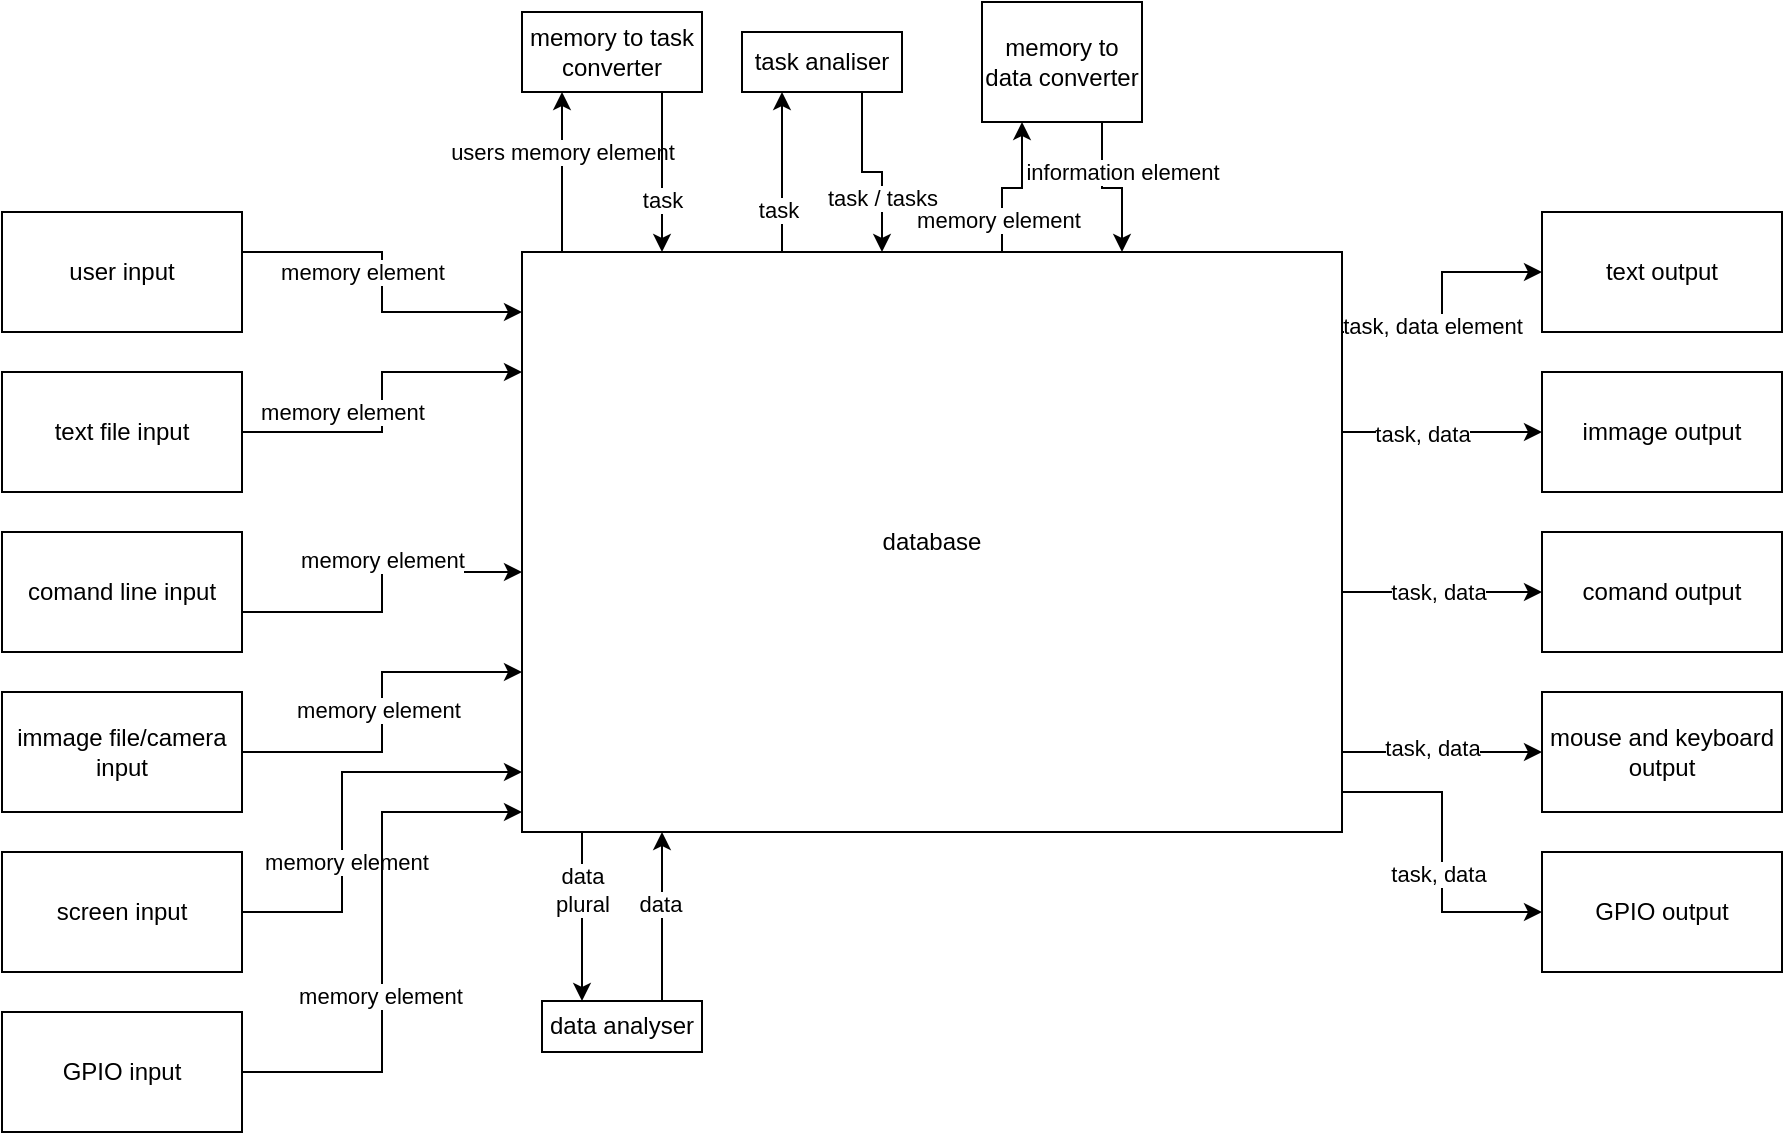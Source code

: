 <mxfile version="24.5.2" type="github">
  <diagram name="Page-1" id="_X1YonpRgR9UE--a8njp">
    <mxGraphModel dx="1434" dy="947" grid="1" gridSize="10" guides="1" tooltips="1" connect="1" arrows="1" fold="1" page="1" pageScale="1" pageWidth="827" pageHeight="1169" math="0" shadow="0">
      <root>
        <mxCell id="0" />
        <mxCell id="1" parent="0" />
        <mxCell id="50gq6DKk5JqwjaWV128P-5" style="edgeStyle=orthogonalEdgeStyle;rounded=0;orthogonalLoop=1;jettySize=auto;html=1;" edge="1" parent="1" source="50gq6DKk5JqwjaWV128P-1" target="50gq6DKk5JqwjaWV128P-4">
          <mxGeometry relative="1" as="geometry">
            <Array as="points">
              <mxPoint x="290" y="180" />
              <mxPoint x="290" y="210" />
            </Array>
          </mxGeometry>
        </mxCell>
        <mxCell id="50gq6DKk5JqwjaWV128P-8" value="memory element" style="edgeLabel;html=1;align=center;verticalAlign=middle;resizable=0;points=[];" vertex="1" connectable="0" parent="50gq6DKk5JqwjaWV128P-5">
          <mxGeometry x="-0.54" y="1" relative="1" as="geometry">
            <mxPoint x="21" y="11" as="offset" />
          </mxGeometry>
        </mxCell>
        <mxCell id="50gq6DKk5JqwjaWV128P-1" value="user input" style="whiteSpace=wrap;html=1;" vertex="1" parent="1">
          <mxGeometry x="100" y="160" width="120" height="60" as="geometry" />
        </mxCell>
        <mxCell id="50gq6DKk5JqwjaWV128P-6" style="edgeStyle=orthogonalEdgeStyle;rounded=0;orthogonalLoop=1;jettySize=auto;html=1;" edge="1" parent="1" source="50gq6DKk5JqwjaWV128P-2" target="50gq6DKk5JqwjaWV128P-4">
          <mxGeometry relative="1" as="geometry">
            <Array as="points">
              <mxPoint x="290" y="270" />
              <mxPoint x="290" y="240" />
            </Array>
          </mxGeometry>
        </mxCell>
        <mxCell id="50gq6DKk5JqwjaWV128P-9" value="memory element" style="edgeLabel;html=1;align=center;verticalAlign=middle;resizable=0;points=[];" vertex="1" connectable="0" parent="50gq6DKk5JqwjaWV128P-6">
          <mxGeometry x="-0.624" y="1" relative="1" as="geometry">
            <mxPoint x="18" y="-9" as="offset" />
          </mxGeometry>
        </mxCell>
        <mxCell id="50gq6DKk5JqwjaWV128P-2" value="text file input" style="whiteSpace=wrap;html=1;" vertex="1" parent="1">
          <mxGeometry x="100" y="240" width="120" height="60" as="geometry" />
        </mxCell>
        <mxCell id="50gq6DKk5JqwjaWV128P-7" style="edgeStyle=orthogonalEdgeStyle;rounded=0;orthogonalLoop=1;jettySize=auto;html=1;" edge="1" parent="1" source="50gq6DKk5JqwjaWV128P-3" target="50gq6DKk5JqwjaWV128P-4">
          <mxGeometry relative="1" as="geometry">
            <Array as="points">
              <mxPoint x="290" y="360" />
              <mxPoint x="290" y="340" />
            </Array>
          </mxGeometry>
        </mxCell>
        <mxCell id="50gq6DKk5JqwjaWV128P-10" value="memory element" style="edgeLabel;html=1;align=center;verticalAlign=middle;resizable=0;points=[];" vertex="1" connectable="0" parent="50gq6DKk5JqwjaWV128P-7">
          <mxGeometry x="-0.133" y="4" relative="1" as="geometry">
            <mxPoint y="-22" as="offset" />
          </mxGeometry>
        </mxCell>
        <mxCell id="50gq6DKk5JqwjaWV128P-3" value="comand line input" style="whiteSpace=wrap;html=1;" vertex="1" parent="1">
          <mxGeometry x="100" y="320" width="120" height="60" as="geometry" />
        </mxCell>
        <mxCell id="50gq6DKk5JqwjaWV128P-19" style="edgeStyle=orthogonalEdgeStyle;rounded=0;orthogonalLoop=1;jettySize=auto;html=1;" edge="1" parent="1" source="50gq6DKk5JqwjaWV128P-4" target="50gq6DKk5JqwjaWV128P-16">
          <mxGeometry relative="1" as="geometry">
            <Array as="points">
              <mxPoint x="380" y="120" />
              <mxPoint x="380" y="120" />
            </Array>
          </mxGeometry>
        </mxCell>
        <mxCell id="50gq6DKk5JqwjaWV128P-20" value="users memory element" style="edgeLabel;html=1;align=center;verticalAlign=middle;resizable=0;points=[];" vertex="1" connectable="0" parent="50gq6DKk5JqwjaWV128P-19">
          <mxGeometry x="-0.5" y="-2" relative="1" as="geometry">
            <mxPoint x="-2" y="-30" as="offset" />
          </mxGeometry>
        </mxCell>
        <mxCell id="50gq6DKk5JqwjaWV128P-25" style="edgeStyle=orthogonalEdgeStyle;rounded=0;orthogonalLoop=1;jettySize=auto;html=1;" edge="1" parent="1" target="50gq6DKk5JqwjaWV128P-11">
          <mxGeometry relative="1" as="geometry">
            <mxPoint x="490" y="180" as="sourcePoint" />
            <Array as="points">
              <mxPoint x="490" y="160" />
              <mxPoint x="490" y="160" />
            </Array>
          </mxGeometry>
        </mxCell>
        <mxCell id="50gq6DKk5JqwjaWV128P-26" value="task" style="edgeLabel;html=1;align=center;verticalAlign=middle;resizable=0;points=[];" vertex="1" connectable="0" parent="50gq6DKk5JqwjaWV128P-25">
          <mxGeometry x="-0.475" y="2" relative="1" as="geometry">
            <mxPoint as="offset" />
          </mxGeometry>
        </mxCell>
        <mxCell id="50gq6DKk5JqwjaWV128P-34" style="edgeStyle=orthogonalEdgeStyle;rounded=0;orthogonalLoop=1;jettySize=auto;html=1;" edge="1" parent="1" source="50gq6DKk5JqwjaWV128P-4" target="50gq6DKk5JqwjaWV128P-33">
          <mxGeometry relative="1" as="geometry">
            <Array as="points">
              <mxPoint x="600" y="148" />
              <mxPoint x="610" y="148" />
            </Array>
          </mxGeometry>
        </mxCell>
        <mxCell id="50gq6DKk5JqwjaWV128P-35" value="memory element" style="edgeLabel;html=1;align=center;verticalAlign=middle;resizable=0;points=[];" vertex="1" connectable="0" parent="50gq6DKk5JqwjaWV128P-34">
          <mxGeometry x="-0.573" y="2" relative="1" as="geometry">
            <mxPoint as="offset" />
          </mxGeometry>
        </mxCell>
        <mxCell id="50gq6DKk5JqwjaWV128P-39" style="edgeStyle=orthogonalEdgeStyle;rounded=0;orthogonalLoop=1;jettySize=auto;html=1;entryX=0;entryY=0.5;entryDx=0;entryDy=0;" edge="1" parent="1" source="50gq6DKk5JqwjaWV128P-4" target="50gq6DKk5JqwjaWV128P-38">
          <mxGeometry relative="1" as="geometry">
            <Array as="points">
              <mxPoint x="820" y="220" />
              <mxPoint x="820" y="190" />
            </Array>
          </mxGeometry>
        </mxCell>
        <mxCell id="50gq6DKk5JqwjaWV128P-40" value="task, data element" style="edgeLabel;html=1;align=center;verticalAlign=middle;resizable=0;points=[];" vertex="1" connectable="0" parent="50gq6DKk5JqwjaWV128P-39">
          <mxGeometry x="-0.308" y="3" relative="1" as="geometry">
            <mxPoint as="offset" />
          </mxGeometry>
        </mxCell>
        <mxCell id="50gq6DKk5JqwjaWV128P-48" style="edgeStyle=orthogonalEdgeStyle;rounded=0;orthogonalLoop=1;jettySize=auto;html=1;entryX=0;entryY=0.5;entryDx=0;entryDy=0;" edge="1" parent="1" source="50gq6DKk5JqwjaWV128P-4" target="50gq6DKk5JqwjaWV128P-41">
          <mxGeometry relative="1" as="geometry">
            <Array as="points">
              <mxPoint x="790" y="270" />
              <mxPoint x="790" y="270" />
            </Array>
          </mxGeometry>
        </mxCell>
        <mxCell id="50gq6DKk5JqwjaWV128P-49" value="task, data" style="edgeLabel;html=1;align=center;verticalAlign=middle;resizable=0;points=[];" vertex="1" connectable="0" parent="50gq6DKk5JqwjaWV128P-48">
          <mxGeometry x="-0.2" y="-1" relative="1" as="geometry">
            <mxPoint as="offset" />
          </mxGeometry>
        </mxCell>
        <mxCell id="50gq6DKk5JqwjaWV128P-50" style="edgeStyle=orthogonalEdgeStyle;rounded=0;orthogonalLoop=1;jettySize=auto;html=1;" edge="1" parent="1" source="50gq6DKk5JqwjaWV128P-4" target="50gq6DKk5JqwjaWV128P-42">
          <mxGeometry relative="1" as="geometry">
            <Array as="points">
              <mxPoint x="800" y="350" />
              <mxPoint x="800" y="350" />
            </Array>
          </mxGeometry>
        </mxCell>
        <mxCell id="50gq6DKk5JqwjaWV128P-51" value="task, data" style="edgeLabel;html=1;align=center;verticalAlign=middle;resizable=0;points=[];" vertex="1" connectable="0" parent="50gq6DKk5JqwjaWV128P-50">
          <mxGeometry x="-0.04" relative="1" as="geometry">
            <mxPoint as="offset" />
          </mxGeometry>
        </mxCell>
        <mxCell id="50gq6DKk5JqwjaWV128P-52" style="edgeStyle=orthogonalEdgeStyle;rounded=0;orthogonalLoop=1;jettySize=auto;html=1;entryX=0;entryY=0.5;entryDx=0;entryDy=0;" edge="1" parent="1" source="50gq6DKk5JqwjaWV128P-4" target="50gq6DKk5JqwjaWV128P-43">
          <mxGeometry relative="1" as="geometry">
            <Array as="points">
              <mxPoint x="800" y="430" />
              <mxPoint x="800" y="430" />
            </Array>
          </mxGeometry>
        </mxCell>
        <mxCell id="50gq6DKk5JqwjaWV128P-53" value="task, data" style="edgeLabel;html=1;align=center;verticalAlign=middle;resizable=0;points=[];" vertex="1" connectable="0" parent="50gq6DKk5JqwjaWV128P-52">
          <mxGeometry x="-0.1" y="2" relative="1" as="geometry">
            <mxPoint as="offset" />
          </mxGeometry>
        </mxCell>
        <mxCell id="50gq6DKk5JqwjaWV128P-54" style="edgeStyle=orthogonalEdgeStyle;rounded=0;orthogonalLoop=1;jettySize=auto;html=1;entryX=0;entryY=0.5;entryDx=0;entryDy=0;" edge="1" parent="1" source="50gq6DKk5JqwjaWV128P-4" target="50gq6DKk5JqwjaWV128P-47">
          <mxGeometry relative="1" as="geometry">
            <Array as="points">
              <mxPoint x="820" y="450" />
              <mxPoint x="820" y="510" />
            </Array>
          </mxGeometry>
        </mxCell>
        <mxCell id="50gq6DKk5JqwjaWV128P-55" value="task, data" style="edgeLabel;html=1;align=center;verticalAlign=middle;resizable=0;points=[];" vertex="1" connectable="0" parent="50gq6DKk5JqwjaWV128P-54">
          <mxGeometry x="0.138" y="-2" relative="1" as="geometry">
            <mxPoint as="offset" />
          </mxGeometry>
        </mxCell>
        <mxCell id="50gq6DKk5JqwjaWV128P-57" style="edgeStyle=orthogonalEdgeStyle;rounded=0;orthogonalLoop=1;jettySize=auto;html=1;entryX=0.25;entryY=0;entryDx=0;entryDy=0;" edge="1" parent="1" source="50gq6DKk5JqwjaWV128P-4" target="50gq6DKk5JqwjaWV128P-56">
          <mxGeometry relative="1" as="geometry">
            <Array as="points">
              <mxPoint x="390" y="530" />
              <mxPoint x="390" y="530" />
            </Array>
          </mxGeometry>
        </mxCell>
        <mxCell id="50gq6DKk5JqwjaWV128P-58" value="data&lt;div&gt;plural&lt;/div&gt;" style="edgeLabel;html=1;align=center;verticalAlign=middle;resizable=0;points=[];" vertex="1" connectable="0" parent="50gq6DKk5JqwjaWV128P-57">
          <mxGeometry x="-0.323" y="2" relative="1" as="geometry">
            <mxPoint x="-2" as="offset" />
          </mxGeometry>
        </mxCell>
        <mxCell id="50gq6DKk5JqwjaWV128P-4" value="database" style="whiteSpace=wrap;html=1;" vertex="1" parent="1">
          <mxGeometry x="360" y="180" width="410" height="290" as="geometry" />
        </mxCell>
        <mxCell id="50gq6DKk5JqwjaWV128P-23" style="edgeStyle=orthogonalEdgeStyle;rounded=0;orthogonalLoop=1;jettySize=auto;html=1;exitX=0.5;exitY=1;exitDx=0;exitDy=0;" edge="1" parent="1" source="50gq6DKk5JqwjaWV128P-11">
          <mxGeometry relative="1" as="geometry">
            <mxPoint x="540" y="180" as="targetPoint" />
            <Array as="points">
              <mxPoint x="530" y="100" />
              <mxPoint x="530" y="140" />
              <mxPoint x="540" y="140" />
            </Array>
          </mxGeometry>
        </mxCell>
        <mxCell id="50gq6DKk5JqwjaWV128P-24" value="task / tasks" style="edgeLabel;html=1;align=center;verticalAlign=middle;resizable=0;points=[];" vertex="1" connectable="0" parent="50gq6DKk5JqwjaWV128P-23">
          <mxGeometry x="0.509" relative="1" as="geometry">
            <mxPoint as="offset" />
          </mxGeometry>
        </mxCell>
        <mxCell id="50gq6DKk5JqwjaWV128P-11" value="task analiser" style="whiteSpace=wrap;html=1;" vertex="1" parent="1">
          <mxGeometry x="470" y="70" width="80" height="30" as="geometry" />
        </mxCell>
        <mxCell id="50gq6DKk5JqwjaWV128P-21" style="edgeStyle=orthogonalEdgeStyle;rounded=0;orthogonalLoop=1;jettySize=auto;html=1;" edge="1" parent="1" source="50gq6DKk5JqwjaWV128P-16" target="50gq6DKk5JqwjaWV128P-4">
          <mxGeometry relative="1" as="geometry">
            <Array as="points">
              <mxPoint x="430" y="120" />
              <mxPoint x="430" y="120" />
            </Array>
          </mxGeometry>
        </mxCell>
        <mxCell id="50gq6DKk5JqwjaWV128P-22" value="task" style="edgeLabel;html=1;align=center;verticalAlign=middle;resizable=0;points=[];" vertex="1" connectable="0" parent="50gq6DKk5JqwjaWV128P-21">
          <mxGeometry x="0.35" relative="1" as="geometry">
            <mxPoint as="offset" />
          </mxGeometry>
        </mxCell>
        <mxCell id="50gq6DKk5JqwjaWV128P-16" value="memory to task converter" style="whiteSpace=wrap;html=1;" vertex="1" parent="1">
          <mxGeometry x="360" y="60" width="90" height="40" as="geometry" />
        </mxCell>
        <mxCell id="50gq6DKk5JqwjaWV128P-28" style="edgeStyle=orthogonalEdgeStyle;rounded=0;orthogonalLoop=1;jettySize=auto;html=1;" edge="1" parent="1" source="50gq6DKk5JqwjaWV128P-27" target="50gq6DKk5JqwjaWV128P-4">
          <mxGeometry relative="1" as="geometry">
            <Array as="points">
              <mxPoint x="290" y="430" />
              <mxPoint x="290" y="390" />
            </Array>
          </mxGeometry>
        </mxCell>
        <mxCell id="50gq6DKk5JqwjaWV128P-29" value="memory element" style="edgeLabel;html=1;align=center;verticalAlign=middle;resizable=0;points=[];" vertex="1" connectable="0" parent="50gq6DKk5JqwjaWV128P-28">
          <mxGeometry x="0.011" y="2" relative="1" as="geometry">
            <mxPoint as="offset" />
          </mxGeometry>
        </mxCell>
        <mxCell id="50gq6DKk5JqwjaWV128P-27" value="immage file/camera input" style="whiteSpace=wrap;html=1;" vertex="1" parent="1">
          <mxGeometry x="100" y="400" width="120" height="60" as="geometry" />
        </mxCell>
        <mxCell id="50gq6DKk5JqwjaWV128P-31" style="edgeStyle=orthogonalEdgeStyle;rounded=0;orthogonalLoop=1;jettySize=auto;html=1;" edge="1" parent="1" source="50gq6DKk5JqwjaWV128P-30">
          <mxGeometry relative="1" as="geometry">
            <mxPoint x="360" y="440" as="targetPoint" />
            <Array as="points">
              <mxPoint x="270" y="510" />
              <mxPoint x="270" y="440" />
            </Array>
          </mxGeometry>
        </mxCell>
        <mxCell id="50gq6DKk5JqwjaWV128P-32" value="memory element" style="edgeLabel;html=1;align=center;verticalAlign=middle;resizable=0;points=[];" vertex="1" connectable="0" parent="50gq6DKk5JqwjaWV128P-31">
          <mxGeometry x="-0.287" y="-2" relative="1" as="geometry">
            <mxPoint as="offset" />
          </mxGeometry>
        </mxCell>
        <mxCell id="50gq6DKk5JqwjaWV128P-30" value="screen input" style="whiteSpace=wrap;html=1;" vertex="1" parent="1">
          <mxGeometry x="100" y="480" width="120" height="60" as="geometry" />
        </mxCell>
        <mxCell id="50gq6DKk5JqwjaWV128P-36" style="edgeStyle=orthogonalEdgeStyle;rounded=0;orthogonalLoop=1;jettySize=auto;html=1;" edge="1" parent="1" source="50gq6DKk5JqwjaWV128P-33" target="50gq6DKk5JqwjaWV128P-4">
          <mxGeometry relative="1" as="geometry">
            <Array as="points">
              <mxPoint x="650" y="148" />
              <mxPoint x="660" y="148" />
            </Array>
          </mxGeometry>
        </mxCell>
        <mxCell id="50gq6DKk5JqwjaWV128P-37" value="information element" style="edgeLabel;html=1;align=center;verticalAlign=middle;resizable=0;points=[];" vertex="1" connectable="0" parent="50gq6DKk5JqwjaWV128P-36">
          <mxGeometry x="0.413" y="3" relative="1" as="geometry">
            <mxPoint x="-3" y="-18" as="offset" />
          </mxGeometry>
        </mxCell>
        <mxCell id="50gq6DKk5JqwjaWV128P-33" value="memory to data converter" style="whiteSpace=wrap;html=1;" vertex="1" parent="1">
          <mxGeometry x="590" y="55" width="80" height="60" as="geometry" />
        </mxCell>
        <mxCell id="50gq6DKk5JqwjaWV128P-38" value="text output" style="whiteSpace=wrap;html=1;" vertex="1" parent="1">
          <mxGeometry x="870" y="160" width="120" height="60" as="geometry" />
        </mxCell>
        <mxCell id="50gq6DKk5JqwjaWV128P-41" value="immage output" style="whiteSpace=wrap;html=1;" vertex="1" parent="1">
          <mxGeometry x="870" y="240" width="120" height="60" as="geometry" />
        </mxCell>
        <mxCell id="50gq6DKk5JqwjaWV128P-42" value="comand output" style="whiteSpace=wrap;html=1;" vertex="1" parent="1">
          <mxGeometry x="870" y="320" width="120" height="60" as="geometry" />
        </mxCell>
        <mxCell id="50gq6DKk5JqwjaWV128P-43" value="mouse and keyboard output" style="whiteSpace=wrap;html=1;" vertex="1" parent="1">
          <mxGeometry x="870" y="400" width="120" height="60" as="geometry" />
        </mxCell>
        <mxCell id="50gq6DKk5JqwjaWV128P-45" style="edgeStyle=orthogonalEdgeStyle;rounded=0;orthogonalLoop=1;jettySize=auto;html=1;" edge="1" parent="1" source="50gq6DKk5JqwjaWV128P-44">
          <mxGeometry relative="1" as="geometry">
            <mxPoint x="360" y="460" as="targetPoint" />
            <Array as="points">
              <mxPoint x="290" y="590" />
              <mxPoint x="290" y="460" />
              <mxPoint x="360" y="460" />
            </Array>
          </mxGeometry>
        </mxCell>
        <mxCell id="50gq6DKk5JqwjaWV128P-46" value="memory element" style="edgeLabel;html=1;align=center;verticalAlign=middle;resizable=0;points=[];" vertex="1" connectable="0" parent="50gq6DKk5JqwjaWV128P-45">
          <mxGeometry x="-0.2" y="1" relative="1" as="geometry">
            <mxPoint as="offset" />
          </mxGeometry>
        </mxCell>
        <mxCell id="50gq6DKk5JqwjaWV128P-44" value="GPIO input" style="whiteSpace=wrap;html=1;" vertex="1" parent="1">
          <mxGeometry x="100" y="560" width="120" height="60" as="geometry" />
        </mxCell>
        <mxCell id="50gq6DKk5JqwjaWV128P-47" value="GPIO output" style="whiteSpace=wrap;html=1;" vertex="1" parent="1">
          <mxGeometry x="870" y="480" width="120" height="60" as="geometry" />
        </mxCell>
        <mxCell id="50gq6DKk5JqwjaWV128P-59" style="edgeStyle=orthogonalEdgeStyle;rounded=0;orthogonalLoop=1;jettySize=auto;html=1;" edge="1" parent="1" source="50gq6DKk5JqwjaWV128P-56">
          <mxGeometry relative="1" as="geometry">
            <mxPoint x="430" y="470" as="targetPoint" />
            <Array as="points">
              <mxPoint x="430" y="470" />
            </Array>
          </mxGeometry>
        </mxCell>
        <mxCell id="50gq6DKk5JqwjaWV128P-60" value="data" style="edgeLabel;html=1;align=center;verticalAlign=middle;resizable=0;points=[];" vertex="1" connectable="0" parent="50gq6DKk5JqwjaWV128P-59">
          <mxGeometry x="0.148" y="1" relative="1" as="geometry">
            <mxPoint as="offset" />
          </mxGeometry>
        </mxCell>
        <mxCell id="50gq6DKk5JqwjaWV128P-56" value="data analyser" style="whiteSpace=wrap;html=1;" vertex="1" parent="1">
          <mxGeometry x="370" y="554.5" width="80" height="25.5" as="geometry" />
        </mxCell>
      </root>
    </mxGraphModel>
  </diagram>
</mxfile>
